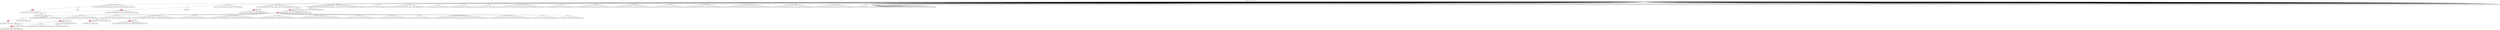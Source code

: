 digraph g {
	"55" -> "56";
	"56" [color=indianred1, style=filled, label="40"];
	"54" -> "55";
	"55" [label="35"];
	"48" -> "49";
	"49" [label="3"];
	"47" -> "48";
	"48" [color=indianred1, style=filled, label="44"];
	"46" -> "47";
	"47" [label="34"];
	"36" -> "37";
	"37" [color=indianred1, style=filled, label="32"];
	"35" -> "36";
	"36" [label="30"];
	"29" -> "30";
	"30" [color=indianred1, style=filled, label="31"];
	"29" -> "31";
	"31" [label="37"];
	"28" -> "29";
	"29" [label="21"];
	"18" -> "19";
	"19" [color=indianred1, style=filled, label="13"];
	"17" -> "18";
	"18" [label="50"];
	"17" -> "20";
	"20" [label="43"];
	"17" -> "21";
	"21" [label="14"];
	"16" -> "17";
	"17" [color=indianred1, style=filled, label="24"];
	"15" -> "16";
	"16" [label="13"];
	"12" -> "13";
	"13" [color=indianred1, style=filled, label="16"];
	"11" -> "12";
	"12" [label="20"];
	"8" -> "9";
	"9" [color=indianred1, style=filled, label="12"];
	"7" -> "8";
	"8" [label="28"];
	"4" -> "5";
	"5" [label="29"];
	"4" -> "6";
	"6" [label="36"];
	"4" -> "7";
	"7" [label="12"];
	"4" -> "10";
	"10" [label="6"];
	"4" -> "11";
	"11" [label="16"];
	"4" -> "14";
	"14" [label="4"];
	"4" -> "15";
	"15" [label="24"];
	"4" -> "22";
	"22" [label="38"];
	"4" -> "23";
	"23" [label="25"];
	"4" -> "24";
	"24" [label="47"];
	"4" -> "25";
	"25" [label="46"];
	"4" -> "26";
	"26" [label="9"];
	"4" -> "27";
	"27" [label="7"];
	"4" -> "28";
	"28" [label="31"];
	"4" -> "32";
	"32" [label="11"];
	"3" -> "4";
	"4" [color=indianred1, style=filled, label="10"];
	"2" -> "3";
	"3" [color=indianred1, style=filled, label="1"];
	"1" -> "2";
	"2" [label="10"];
	"1" -> "33";
	"33" [label="18"];
	"0" -> "1";
	"1" [label="1"];
	"0" -> "34";
	"34" [label="19"];
	"0" -> "35";
	"35" [label="32"];
	"0" -> "38";
	"38" [label="15"];
	"0" -> "39";
	"39" [label="8"];
	"0" -> "40";
	"40" [label="5"];
	"0" -> "41";
	"41" [label="48"];
	"0" -> "42";
	"42" [label="33"];
	"0" -> "43";
	"43" [label="45"];
	"0" -> "44";
	"44" [label="49"];
	"0" -> "45";
	"45" [label="42"];
	"0" -> "46";
	"46" [label="44"];
	"0" -> "50";
	"50" [label="23"];
	"0" -> "51";
	"51" [label="41"];
	"0" -> "52";
	"52" [label="2"];
	"0" -> "53";
	"53" [label="26"];
	"0" -> "54";
	"54" [label="40"];
	"0" -> "57";
	"57" [label="17"];
	"0" -> "58";
	"58" [label="39"];
	"0" -> "59";
	"59" [label="27"];
	"0" -> "60";
	"60" [label="22"];
	"0" [label="germline"];
	"26" -> "cell1";
	"cell1" [shape=box];
	"28" -> "cell2";
	"cell2" [shape=box];
	"56" -> "cell3";
	"cell3" [shape=box];
	"39" -> "cell4";
	"cell4" [shape=box];
	"32" -> "cell5";
	"cell5" [shape=box];
	"27" -> "cell6";
	"cell6" [shape=box];
	"0" -> "cell7";
	"cell7" [shape=box];
	"3" -> "cell8";
	"cell8" [shape=box];
	"1" -> "cell9";
	"cell9" [shape=box];
	"0" -> "cell10";
	"cell10" [shape=box];
	"0" -> "cell11";
	"cell11" [shape=box];
	"0" -> "cell12";
	"cell12" [shape=box];
	"0" -> "cell13";
	"cell13" [shape=box];
	"0" -> "cell14";
	"cell14" [shape=box];
	"0" -> "cell15";
	"cell15" [shape=box];
	"0" -> "cell16";
	"cell16" [shape=box];
	"0" -> "cell17";
	"cell17" [shape=box];
	"0" -> "cell18";
	"cell18" [shape=box];
	"52" -> "cell19";
	"cell19" [shape=box];
	"0" -> "cell20";
	"cell20" [shape=box];
	"18" -> "cell21";
	"cell21" [shape=box];
	"20" -> "cell22";
	"cell22" [shape=box];
	"0" -> "cell23";
	"cell23" [shape=box];
	"24" -> "cell24";
	"cell24" [shape=box];
	"0" -> "cell25";
	"cell25" [shape=box];
	"0" -> "cell26";
	"cell26" [shape=box];
	"0" -> "cell27";
	"cell27" [shape=box];
	"0" -> "cell28";
	"cell28" [shape=box];
	"52" -> "cell29";
	"cell29" [shape=box];
	"35" -> "cell30";
	"cell30" [shape=box];
	"0" -> "cell31";
	"cell31" [shape=box];
	"0" -> "cell32";
	"cell32" [shape=box];
	"0" -> "cell33";
	"cell33" [shape=box];
	"26" -> "cell34";
	"cell34" [shape=box];
	"25" -> "cell35";
	"cell35" [shape=box];
	"31" -> "cell36";
	"cell36" [shape=box];
	"0" -> "cell37";
	"cell37" [shape=box];
	"28" -> "cell38";
	"cell38" [shape=box];
	"60" -> "cell39";
	"cell39" [shape=box];
	"0" -> "cell40";
	"cell40" [shape=box];
	"6" -> "cell41";
	"cell41" [shape=box];
	"9" -> "cell42";
	"cell42" [shape=box];
	"24" -> "cell43";
	"cell43" [shape=box];
	"0" -> "cell44";
	"cell44" [shape=box];
	"0" -> "cell45";
	"cell45" [shape=box];
	"50" -> "cell46";
	"cell46" [shape=box];
	"0" -> "cell47";
	"cell47" [shape=box];
	"0" -> "cell48";
	"cell48" [shape=box];
	"20" -> "cell49";
	"cell49" [shape=box];
	"0" -> "cell50";
	"cell50" [shape=box];
	"46" -> "cell51";
	"cell51" [shape=box];
	"22" -> "cell52";
	"cell52" [shape=box];
	"0" -> "cell53";
	"cell53" [shape=box];
	"0" -> "cell54";
	"cell54" [shape=box];
	"25" -> "cell55";
	"cell55" [shape=box];
	"59" -> "cell56";
	"cell56" [shape=box];
	"0" -> "cell57";
	"cell57" [shape=box];
	"32" -> "cell58";
	"cell58" [shape=box];
	"53" -> "cell59";
	"cell59" [shape=box];
	"51" -> "cell60";
	"cell60" [shape=box];
	"1" -> "cell61";
	"cell61" [shape=box];
	"0" -> "cell62";
	"cell62" [shape=box];
	"0" -> "cell63";
	"cell63" [shape=box];
	"0" -> "cell64";
	"cell64" [shape=box];
	"2" -> "cell65";
	"cell65" [shape=box];
	"0" -> "cell66";
	"cell66" [shape=box];
	"26" -> "cell67";
	"cell67" [shape=box];
	"0" -> "cell68";
	"cell68" [shape=box];
	"14" -> "cell69";
	"cell69" [shape=box];
	"23" -> "cell70";
	"cell70" [shape=box];
	"59" -> "cell71";
	"cell71" [shape=box];
	"0" -> "cell72";
	"cell72" [shape=box];
	"0" -> "cell73";
	"cell73" [shape=box];
	"0" -> "cell74";
	"cell74" [shape=box];
	"34" -> "cell75";
	"cell75" [shape=box];
	"0" -> "cell76";
	"cell76" [shape=box];
	"0" -> "cell77";
	"cell77" [shape=box];
	"0" -> "cell78";
	"cell78" [shape=box];
	"0" -> "cell79";
	"cell79" [shape=box];
	"0" -> "cell80";
	"cell80" [shape=box];
	"58" -> "cell81";
	"cell81" [shape=box];
	"0" -> "cell82";
	"cell82" [shape=box];
	"57" -> "cell83";
	"cell83" [shape=box];
	"0" -> "cell84";
	"cell84" [shape=box];
	"0" -> "cell85";
	"cell85" [shape=box];
	"42" -> "cell86";
	"cell86" [shape=box];
	"6" -> "cell87";
	"cell87" [shape=box];
	"25" -> "cell88";
	"cell88" [shape=box];
	"51" -> "cell89";
	"cell89" [shape=box];
	"42" -> "cell90";
	"cell90" [shape=box];
	"14" -> "cell91";
	"cell91" [shape=box];
	"50" -> "cell92";
	"cell92" [shape=box];
	"0" -> "cell93";
	"cell93" [shape=box];
	"0" -> "cell94";
	"cell94" [shape=box];
	"0" -> "cell95";
	"cell95" [shape=box];
	"0" -> "cell96";
	"cell96" [shape=box];
	"0" -> "cell97";
	"cell97" [shape=box];
	"0" -> "cell98";
	"cell98" [shape=box];
	"0" -> "cell99";
	"cell99" [shape=box];
	"19" -> "cell100";
	"cell100" [shape=box];
	"0" -> "cell101";
	"cell101" [shape=box];
	"11" -> "cell102";
	"cell102" [shape=box];
	"0" -> "cell103";
	"cell103" [shape=box];
	"56" -> "cell104";
	"cell104" [shape=box];
	"31" -> "cell105";
	"cell105" [shape=box];
	"38" -> "cell106";
	"cell106" [shape=box];
	"0" -> "cell107";
	"cell107" [shape=box];
	"40" -> "cell108";
	"cell108" [shape=box];
	"14" -> "cell109";
	"cell109" [shape=box];
	"0" -> "cell110";
	"cell110" [shape=box];
	"0" -> "cell111";
	"cell111" [shape=box];
	"0" -> "cell112";
	"cell112" [shape=box];
	"9" -> "cell113";
	"cell113" [shape=box];
	"0" -> "cell114";
	"cell114" [shape=box];
	"7" -> "cell115";
	"cell115" [shape=box];
	"20" -> "cell116";
	"cell116" [shape=box];
	"22" -> "cell117";
	"cell117" [shape=box];
	"59" -> "cell118";
	"cell118" [shape=box];
	"0" -> "cell119";
	"cell119" [shape=box];
	"43" -> "cell120";
	"cell120" [shape=box];
	"0" -> "cell121";
	"cell121" [shape=box];
	"35" -> "cell122";
	"cell122" [shape=box];
	"58" -> "cell123";
	"cell123" [shape=box];
	"0" -> "cell124";
	"cell124" [shape=box];
	"0" -> "cell125";
	"cell125" [shape=box];
	"25" -> "cell126";
	"cell126" [shape=box];
	"0" -> "cell127";
	"cell127" [shape=box];
	"24" -> "cell128";
	"cell128" [shape=box];
	"54" -> "cell129";
	"cell129" [shape=box];
	"5" -> "cell130";
	"cell130" [shape=box];
	"1" -> "cell131";
	"cell131" [shape=box];
	"0" -> "cell132";
	"cell132" [shape=box];
	"23" -> "cell133";
	"cell133" [shape=box];
	"11" -> "cell134";
	"cell134" [shape=box];
	"0" -> "cell135";
	"cell135" [shape=box];
	"37" -> "cell136";
	"cell136" [shape=box];
	"0" -> "cell137";
	"cell137" [shape=box];
	"0" -> "cell138";
	"cell138" [shape=box];
	"0" -> "cell139";
	"cell139" [shape=box];
	"0" -> "cell140";
	"cell140" [shape=box];
	"42" -> "cell141";
	"cell141" [shape=box];
	"0" -> "cell142";
	"cell142" [shape=box];
	"0" -> "cell143";
	"cell143" [shape=box];
	"5" -> "cell144";
	"cell144" [shape=box];
	"0" -> "cell145";
	"cell145" [shape=box];
	"0" -> "cell146";
	"cell146" [shape=box];
	"27" -> "cell147";
	"cell147" [shape=box];
	"33" -> "cell148";
	"cell148" [shape=box];
	"9" -> "cell149";
	"cell149" [shape=box];
	"0" -> "cell150";
	"cell150" [shape=box];
	"0" -> "cell151";
	"cell151" [shape=box];
	"23" -> "cell152";
	"cell152" [shape=box];
	"54" -> "cell153";
	"cell153" [shape=box];
	"0" -> "cell154";
	"cell154" [shape=box];
	"0" -> "cell155";
	"cell155" [shape=box];
	"51" -> "cell156";
	"cell156" [shape=box];
	"0" -> "cell157";
	"cell157" [shape=box];
	"0" -> "cell158";
	"cell158" [shape=box];
	"30" -> "cell159";
	"cell159" [shape=box];
	"0" -> "cell160";
	"cell160" [shape=box];
	"0" -> "cell161";
	"cell161" [shape=box];
	"0" -> "cell162";
	"cell162" [shape=box];
	"45" -> "cell163";
	"cell163" [shape=box];
	"3" -> "cell164";
	"cell164" [shape=box];
	"0" -> "cell165";
	"cell165" [shape=box];
	"0" -> "cell166";
	"cell166" [shape=box];
	"50" -> "cell167";
	"cell167" [shape=box];
	"0" -> "cell168";
	"cell168" [shape=box];
	"35" -> "cell169";
	"cell169" [shape=box];
	"44" -> "cell170";
	"cell170" [shape=box];
	"42" -> "cell171";
	"cell171" [shape=box];
	"51" -> "cell172";
	"cell172" [shape=box];
	"56" -> "cell173";
	"cell173" [shape=box];
	"0" -> "cell174";
	"cell174" [shape=box];
	"0" -> "cell175";
	"cell175" [shape=box];
	"0" -> "cell176";
	"cell176" [shape=box];
	"6" -> "cell177";
	"cell177" [shape=box];
	"0" -> "cell178";
	"cell178" [shape=box];
	"0" -> "cell179";
	"cell179" [shape=box];
	"0" -> "cell180";
	"cell180" [shape=box];
	"39" -> "cell181";
	"cell181" [shape=box];
	"0" -> "cell182";
	"cell182" [shape=box];
	"0" -> "cell183";
	"cell183" [shape=box];
	"0" -> "cell184";
	"cell184" [shape=box];
	"0" -> "cell185";
	"cell185" [shape=box];
	"43" -> "cell186";
	"cell186" [shape=box];
	"54" -> "cell187";
	"cell187" [shape=box];
	"44" -> "cell188";
	"cell188" [shape=box];
	"25" -> "cell189";
	"cell189" [shape=box];
	"53" -> "cell190";
	"cell190" [shape=box];
	"32" -> "cell191";
	"cell191" [shape=box];
	"26" -> "cell192";
	"cell192" [shape=box];
	"0" -> "cell193";
	"cell193" [shape=box];
	"44" -> "cell194";
	"cell194" [shape=box];
	"0" -> "cell195";
	"cell195" [shape=box];
	"51" -> "cell196";
	"cell196" [shape=box];
	"34" -> "cell197";
	"cell197" [shape=box];
	"0" -> "cell198";
	"cell198" [shape=box];
	"15" -> "cell199";
	"cell199" [shape=box];
	"0" -> "cell200";
	"cell200" [shape=box];
	"0" -> "cell201";
	"cell201" [shape=box];
	"28" -> "cell202";
	"cell202" [shape=box];
	"14" -> "cell203";
	"cell203" [shape=box];
	"50" -> "cell204";
	"cell204" [shape=box];
	"0" -> "cell205";
	"cell205" [shape=box];
	"43" -> "cell206";
	"cell206" [shape=box];
	"0" -> "cell207";
	"cell207" [shape=box];
	"0" -> "cell208";
	"cell208" [shape=box];
	"0" -> "cell209";
	"cell209" [shape=box];
	"0" -> "cell210";
	"cell210" [shape=box];
	"52" -> "cell211";
	"cell211" [shape=box];
	"33" -> "cell212";
	"cell212" [shape=box];
	"0" -> "cell213";
	"cell213" [shape=box];
	"37" -> "cell214";
	"cell214" [shape=box];
	"51" -> "cell215";
	"cell215" [shape=box];
	"0" -> "cell216";
	"cell216" [shape=box];
	"21" -> "cell217";
	"cell217" [shape=box];
	"42" -> "cell218";
	"cell218" [shape=box];
	"0" -> "cell219";
	"cell219" [shape=box];
	"0" -> "cell220";
	"cell220" [shape=box];
	"30" -> "cell221";
	"cell221" [shape=box];
	"30" -> "cell222";
	"cell222" [shape=box];
	"15" -> "cell223";
	"cell223" [shape=box];
	"0" -> "cell224";
	"cell224" [shape=box];
	"24" -> "cell225";
	"cell225" [shape=box];
	"30" -> "cell226";
	"cell226" [shape=box];
	"46" -> "cell227";
	"cell227" [shape=box];
	"0" -> "cell228";
	"cell228" [shape=box];
	"0" -> "cell229";
	"cell229" [shape=box];
	"0" -> "cell230";
	"cell230" [shape=box];
	"0" -> "cell231";
	"cell231" [shape=box];
	"40" -> "cell232";
	"cell232" [shape=box];
	"0" -> "cell233";
	"cell233" [shape=box];
	"23" -> "cell234";
	"cell234" [shape=box];
	"0" -> "cell235";
	"cell235" [shape=box];
	"0" -> "cell236";
	"cell236" [shape=box];
	"0" -> "cell237";
	"cell237" [shape=box];
	"0" -> "cell238";
	"cell238" [shape=box];
	"0" -> "cell239";
	"cell239" [shape=box];
	"28" -> "cell240";
	"cell240" [shape=box];
	"11" -> "cell241";
	"cell241" [shape=box];
	"0" -> "cell242";
	"cell242" [shape=box];
	"28" -> "cell243";
	"cell243" [shape=box];
	"27" -> "cell244";
	"cell244" [shape=box];
	"0" -> "cell245";
	"cell245" [shape=box];
	"0" -> "cell246";
	"cell246" [shape=box];
	"50" -> "cell247";
	"cell247" [shape=box];
	"46" -> "cell248";
	"cell248" [shape=box];
	"0" -> "cell249";
	"cell249" [shape=box];
	"18" -> "cell250";
	"cell250" [shape=box];
	"15" -> "cell251";
	"cell251" [shape=box];
	"48" -> "cell252";
	"cell252" [shape=box];
	"50" -> "cell253";
	"cell253" [shape=box];
	"46" -> "cell254";
	"cell254" [shape=box];
	"0" -> "cell255";
	"cell255" [shape=box];
	"0" -> "cell256";
	"cell256" [shape=box];
	"48" -> "cell257";
	"cell257" [shape=box];
	"14" -> "cell258";
	"cell258" [shape=box];
	"0" -> "cell259";
	"cell259" [shape=box];
	"49" -> "cell260";
	"cell260" [shape=box];
	"0" -> "cell261";
	"cell261" [shape=box];
	"0" -> "cell262";
	"cell262" [shape=box];
	"0" -> "cell263";
	"cell263" [shape=box];
	"0" -> "cell264";
	"cell264" [shape=box];
	"0" -> "cell265";
	"cell265" [shape=box];
	"10" -> "cell266";
	"cell266" [shape=box];
	"7" -> "cell267";
	"cell267" [shape=box];
	"0" -> "cell268";
	"cell268" [shape=box];
	"40" -> "cell269";
	"cell269" [shape=box];
	"53" -> "cell270";
	"cell270" [shape=box];
	"35" -> "cell271";
	"cell271" [shape=box];
	"0" -> "cell272";
	"cell272" [shape=box];
	"0" -> "cell273";
	"cell273" [shape=box];
	"50" -> "cell274";
	"cell274" [shape=box];
	"0" -> "cell275";
	"cell275" [shape=box];
	"0" -> "cell276";
	"cell276" [shape=box];
	"57" -> "cell277";
	"cell277" [shape=box];
	"54" -> "cell278";
	"cell278" [shape=box];
	"13" -> "cell279";
	"cell279" [shape=box];
	"0" -> "cell280";
	"cell280" [shape=box];
	"25" -> "cell281";
	"cell281" [shape=box];
	"48" -> "cell282";
	"cell282" [shape=box];
	"35" -> "cell283";
	"cell283" [shape=box];
	"0" -> "cell284";
	"cell284" [shape=box];
	"60" -> "cell285";
	"cell285" [shape=box];
	"0" -> "cell286";
	"cell286" [shape=box];
	"0" -> "cell287";
	"cell287" [shape=box];
	"49" -> "cell288";
	"cell288" [shape=box];
	"0" -> "cell289";
	"cell289" [shape=box];
	"34" -> "cell290";
	"cell290" [shape=box];
	"5" -> "cell291";
	"cell291" [shape=box];
	"0" -> "cell292";
	"cell292" [shape=box];
	"0" -> "cell293";
	"cell293" [shape=box];
	"41" -> "cell294";
	"cell294" [shape=box];
	"56" -> "cell295";
	"cell295" [shape=box];
	"6" -> "cell296";
	"cell296" [shape=box];
	"43" -> "cell297";
	"cell297" [shape=box];
	"0" -> "cell298";
	"cell298" [shape=box];
	"24" -> "cell299";
	"cell299" [shape=box];
	"0" -> "cell300";
	"cell300" [shape=box];
	"14" -> "cell301";
	"cell301" [shape=box];
	"25" -> "cell302";
	"cell302" [shape=box];
	"48" -> "cell303";
	"cell303" [shape=box];
	"46" -> "cell304";
	"cell304" [shape=box];
	"0" -> "cell305";
	"cell305" [shape=box];
	"0" -> "cell306";
	"cell306" [shape=box];
	"0" -> "cell307";
	"cell307" [shape=box];
	"0" -> "cell308";
	"cell308" [shape=box];
	"3" -> "cell309";
	"cell309" [shape=box];
	"0" -> "cell310";
	"cell310" [shape=box];
	"0" -> "cell311";
	"cell311" [shape=box];
	"0" -> "cell312";
	"cell312" [shape=box];
	"0" -> "cell313";
	"cell313" [shape=box];
	"51" -> "cell314";
	"cell314" [shape=box];
	"0" -> "cell315";
	"cell315" [shape=box];
	"0" -> "cell316";
	"cell316" [shape=box];
	"0" -> "cell317";
	"cell317" [shape=box];
	"0" -> "cell318";
	"cell318" [shape=box];
	"0" -> "cell319";
	"cell319" [shape=box];
	"17" -> "cell320";
	"cell320" [shape=box];
	"46" -> "cell321";
	"cell321" [shape=box];
	"0" -> "cell322";
	"cell322" [shape=box];
	"0" -> "cell323";
	"cell323" [shape=box];
	"7" -> "cell324";
	"cell324" [shape=box];
	"0" -> "cell325";
	"cell325" [shape=box];
	"48" -> "cell326";
	"cell326" [shape=box];
	"0" -> "cell327";
	"cell327" [shape=box];
	"0" -> "cell328";
	"cell328" [shape=box];
	"10" -> "cell329";
	"cell329" [shape=box];
	"0" -> "cell330";
	"cell330" [shape=box];
	"0" -> "cell331";
	"cell331" [shape=box];
	"0" -> "cell332";
	"cell332" [shape=box];
	"22" -> "cell333";
	"cell333" [shape=box];
	"0" -> "cell334";
	"cell334" [shape=box];
	"0" -> "cell335";
	"cell335" [shape=box];
	"12" -> "cell336";
	"cell336" [shape=box];
	"2" -> "cell337";
	"cell337" [shape=box];
	"0" -> "cell338";
	"cell338" [shape=box];
	"0" -> "cell339";
	"cell339" [shape=box];
	"0" -> "cell340";
	"cell340" [shape=box];
	"5" -> "cell341";
	"cell341" [shape=box];
	"0" -> "cell342";
	"cell342" [shape=box];
	"0" -> "cell343";
	"cell343" [shape=box];
	"0" -> "cell344";
	"cell344" [shape=box];
	"0" -> "cell345";
	"cell345" [shape=box];
	"0" -> "cell346";
	"cell346" [shape=box];
	"7" -> "cell347";
	"cell347" [shape=box];
	"0" -> "cell348";
	"cell348" [shape=box];
	"26" -> "cell349";
	"cell349" [shape=box];
	"44" -> "cell350";
	"cell350" [shape=box];
	"37" -> "cell351";
	"cell351" [shape=box];
	"39" -> "cell352";
	"cell352" [shape=box];
	"34" -> "cell353";
	"cell353" [shape=box];
	"0" -> "cell354";
	"cell354" [shape=box];
	"0" -> "cell355";
	"cell355" [shape=box];
	"3" -> "cell356";
	"cell356" [shape=box];
	"0" -> "cell357";
	"cell357" [shape=box];
	"59" -> "cell358";
	"cell358" [shape=box];
	"0" -> "cell359";
	"cell359" [shape=box];
	"0" -> "cell360";
	"cell360" [shape=box];
	"0" -> "cell361";
	"cell361" [shape=box];
	"22" -> "cell362";
	"cell362" [shape=box];
	"5" -> "cell363";
	"cell363" [shape=box];
	"42" -> "cell364";
	"cell364" [shape=box];
	"0" -> "cell365";
	"cell365" [shape=box];
	"54" -> "cell366";
	"cell366" [shape=box];
	"0" -> "cell367";
	"cell367" [shape=box];
	"57" -> "cell368";
	"cell368" [shape=box];
	"0" -> "cell369";
	"cell369" [shape=box];
	"32" -> "cell370";
	"cell370" [shape=box];
	"0" -> "cell371";
	"cell371" [shape=box];
	"0" -> "cell372";
	"cell372" [shape=box];
	"44" -> "cell373";
	"cell373" [shape=box];
	"14" -> "cell374";
	"cell374" [shape=box];
	"1" -> "cell375";
	"cell375" [shape=box];
	"0" -> "cell376";
	"cell376" [shape=box];
	"22" -> "cell377";
	"cell377" [shape=box];
	"57" -> "cell378";
	"cell378" [shape=box];
	"6" -> "cell379";
	"cell379" [shape=box];
	"0" -> "cell380";
	"cell380" [shape=box];
	"0" -> "cell381";
	"cell381" [shape=box];
	"52" -> "cell382";
	"cell382" [shape=box];
	"58" -> "cell383";
	"cell383" [shape=box];
	"0" -> "cell384";
	"cell384" [shape=box];
	"0" -> "cell385";
	"cell385" [shape=box];
	"0" -> "cell386";
	"cell386" [shape=box];
	"14" -> "cell387";
	"cell387" [shape=box];
	"12" -> "cell388";
	"cell388" [shape=box];
	"6" -> "cell389";
	"cell389" [shape=box];
	"6" -> "cell390";
	"cell390" [shape=box];
	"0" -> "cell391";
	"cell391" [shape=box];
	"22" -> "cell392";
	"cell392" [shape=box];
	"26" -> "cell393";
	"cell393" [shape=box];
	"57" -> "cell394";
	"cell394" [shape=box];
	"13" -> "cell395";
	"cell395" [shape=box];
	"0" -> "cell396";
	"cell396" [shape=box];
	"15" -> "cell397";
	"cell397" [shape=box];
	"37" -> "cell398";
	"cell398" [shape=box];
	"1" -> "cell399";
	"cell399" [shape=box];
	"0" -> "cell400";
	"cell400" [shape=box];
	"0" -> "cell401";
	"cell401" [shape=box];
	"22" -> "cell402";
	"cell402" [shape=box];
	"14" -> "cell403";
	"cell403" [shape=box];
	"23" -> "cell404";
	"cell404" [shape=box];
	"0" -> "cell405";
	"cell405" [shape=box];
	"29" -> "cell406";
	"cell406" [shape=box];
	"18" -> "cell407";
	"cell407" [shape=box];
	"5" -> "cell408";
	"cell408" [shape=box];
	"0" -> "cell409";
	"cell409" [shape=box];
	"0" -> "cell410";
	"cell410" [shape=box];
	"60" -> "cell411";
	"cell411" [shape=box];
	"0" -> "cell412";
	"cell412" [shape=box];
	"51" -> "cell413";
	"cell413" [shape=box];
	"0" -> "cell414";
	"cell414" [shape=box];
	"0" -> "cell415";
	"cell415" [shape=box];
	"0" -> "cell416";
	"cell416" [shape=box];
	"14" -> "cell417";
	"cell417" [shape=box];
	"15" -> "cell418";
	"cell418" [shape=box];
	"0" -> "cell419";
	"cell419" [shape=box];
	"25" -> "cell420";
	"cell420" [shape=box];
	"25" -> "cell421";
	"cell421" [shape=box];
	"0" -> "cell422";
	"cell422" [shape=box];
	"0" -> "cell423";
	"cell423" [shape=box];
	"0" -> "cell424";
	"cell424" [shape=box];
	"0" -> "cell425";
	"cell425" [shape=box];
	"0" -> "cell426";
	"cell426" [shape=box];
	"0" -> "cell427";
	"cell427" [shape=box];
	"24" -> "cell428";
	"cell428" [shape=box];
	"9" -> "cell429";
	"cell429" [shape=box];
	"0" -> "cell430";
	"cell430" [shape=box];
	"0" -> "cell431";
	"cell431" [shape=box];
	"51" -> "cell432";
	"cell432" [shape=box];
	"57" -> "cell433";
	"cell433" [shape=box];
	"0" -> "cell434";
	"cell434" [shape=box];
	"0" -> "cell435";
	"cell435" [shape=box];
	"0" -> "cell436";
	"cell436" [shape=box];
	"0" -> "cell437";
	"cell437" [shape=box];
	"57" -> "cell438";
	"cell438" [shape=box];
	"0" -> "cell439";
	"cell439" [shape=box];
	"0" -> "cell440";
	"cell440" [shape=box];
	"0" -> "cell441";
	"cell441" [shape=box];
	"0" -> "cell442";
	"cell442" [shape=box];
	"0" -> "cell443";
	"cell443" [shape=box];
	"26" -> "cell444";
	"cell444" [shape=box];
	"0" -> "cell445";
	"cell445" [shape=box];
	"0" -> "cell446";
	"cell446" [shape=box];
	"0" -> "cell447";
	"cell447" [shape=box];
	"40" -> "cell448";
	"cell448" [shape=box];
	"0" -> "cell449";
	"cell449" [shape=box];
	"0" -> "cell450";
	"cell450" [shape=box];
	"0" -> "cell451";
	"cell451" [shape=box];
	"0" -> "cell452";
	"cell452" [shape=box];
	"0" -> "cell453";
	"cell453" [shape=box];
	"6" -> "cell454";
	"cell454" [shape=box];
	"52" -> "cell455";
	"cell455" [shape=box];
	"43" -> "cell456";
	"cell456" [shape=box];
	"0" -> "cell457";
	"cell457" [shape=box];
	"9" -> "cell458";
	"cell458" [shape=box];
	"38" -> "cell459";
	"cell459" [shape=box];
	"0" -> "cell460";
	"cell460" [shape=box];
	"10" -> "cell461";
	"cell461" [shape=box];
	"39" -> "cell462";
	"cell462" [shape=box];
	"0" -> "cell463";
	"cell463" [shape=box];
	"0" -> "cell464";
	"cell464" [shape=box];
	"54" -> "cell465";
	"cell465" [shape=box];
	"32" -> "cell466";
	"cell466" [shape=box];
	"0" -> "cell467";
	"cell467" [shape=box];
	"23" -> "cell468";
	"cell468" [shape=box];
	"51" -> "cell469";
	"cell469" [shape=box];
	"52" -> "cell470";
	"cell470" [shape=box];
	"9" -> "cell471";
	"cell471" [shape=box];
	"60" -> "cell472";
	"cell472" [shape=box];
	"42" -> "cell473";
	"cell473" [shape=box];
	"26" -> "cell474";
	"cell474" [shape=box];
	"0" -> "cell475";
	"cell475" [shape=box];
	"13" -> "cell476";
	"cell476" [shape=box];
	"26" -> "cell477";
	"cell477" [shape=box];
	"0" -> "cell478";
	"cell478" [shape=box];
	"0" -> "cell479";
	"cell479" [shape=box];
	"0" -> "cell480";
	"cell480" [shape=box];
	"45" -> "cell481";
	"cell481" [shape=box];
	"0" -> "cell482";
	"cell482" [shape=box];
	"0" -> "cell483";
	"cell483" [shape=box];
	"11" -> "cell484";
	"cell484" [shape=box];
	"0" -> "cell485";
	"cell485" [shape=box];
	"19" -> "cell486";
	"cell486" [shape=box];
	"0" -> "cell487";
	"cell487" [shape=box];
	"58" -> "cell488";
	"cell488" [shape=box];
	"35" -> "cell489";
	"cell489" [shape=box];
	"40" -> "cell490";
	"cell490" [shape=box];
	"0" -> "cell491";
	"cell491" [shape=box];
	"0" -> "cell492";
	"cell492" [shape=box];
	"37" -> "cell493";
	"cell493" [shape=box];
	"34" -> "cell494";
	"cell494" [shape=box];
	"0" -> "cell495";
	"cell495" [shape=box];
	"53" -> "cell496";
	"cell496" [shape=box];
	"19" -> "cell497";
	"cell497" [shape=box];
	"39" -> "cell498";
	"cell498" [shape=box];
	"10" -> "cell499";
	"cell499" [shape=box];
	"20" -> "cell500";
	"cell500" [shape=box];
	"3" -> "cell501";
	"cell501" [shape=box];
	"0" -> "cell502";
	"cell502" [shape=box];
	"3" -> "cell503";
	"cell503" [shape=box];
	"11" -> "cell504";
	"cell504" [shape=box];
	"37" -> "cell505";
	"cell505" [shape=box];
	"50" -> "cell506";
	"cell506" [shape=box];
	"0" -> "cell507";
	"cell507" [shape=box];
	"0" -> "cell508";
	"cell508" [shape=box];
	"9" -> "cell509";
	"cell509" [shape=box];
	"0" -> "cell510";
	"cell510" [shape=box];
	"0" -> "cell511";
	"cell511" [shape=box];
	"0" -> "cell512";
	"cell512" [shape=box];
	"60" -> "cell513";
	"cell513" [shape=box];
	"45" -> "cell514";
	"cell514" [shape=box];
	"0" -> "cell515";
	"cell515" [shape=box];
	"0" -> "cell516";
	"cell516" [shape=box];
	"0" -> "cell517";
	"cell517" [shape=box];
	"20" -> "cell518";
	"cell518" [shape=box];
	"0" -> "cell519";
	"cell519" [shape=box];
	"0" -> "cell520";
	"cell520" [shape=box];
	"0" -> "cell521";
	"cell521" [shape=box];
	"17" -> "cell522";
	"cell522" [shape=box];
	"7" -> "cell523";
	"cell523" [shape=box];
	"13" -> "cell524";
	"cell524" [shape=box];
	"24" -> "cell525";
	"cell525" [shape=box];
	"34" -> "cell526";
	"cell526" [shape=box];
	"12" -> "cell527";
	"cell527" [shape=box];
	"54" -> "cell528";
	"cell528" [shape=box];
	"10" -> "cell529";
	"cell529" [shape=box];
	"0" -> "cell530";
	"cell530" [shape=box];
	"51" -> "cell531";
	"cell531" [shape=box];
	"42" -> "cell532";
	"cell532" [shape=box];
	"40" -> "cell533";
	"cell533" [shape=box];
	"1" -> "cell534";
	"cell534" [shape=box];
	"34" -> "cell535";
	"cell535" [shape=box];
	"48" -> "cell536";
	"cell536" [shape=box];
	"0" -> "cell537";
	"cell537" [shape=box];
	"0" -> "cell538";
	"cell538" [shape=box];
	"0" -> "cell539";
	"cell539" [shape=box];
	"27" -> "cell540";
	"cell540" [shape=box];
	"0" -> "cell541";
	"cell541" [shape=box];
	"0" -> "cell542";
	"cell542" [shape=box];
	"0" -> "cell543";
	"cell543" [shape=box];
	"0" -> "cell544";
	"cell544" [shape=box];
	"0" -> "cell545";
	"cell545" [shape=box];
	"56" -> "cell546";
	"cell546" [shape=box];
	"59" -> "cell547";
	"cell547" [shape=box];
	"0" -> "cell548";
	"cell548" [shape=box];
	"0" -> "cell549";
	"cell549" [shape=box];
	"0" -> "cell550";
	"cell550" [shape=box];
	"0" -> "cell551";
	"cell551" [shape=box];
	"47" -> "cell552";
	"cell552" [shape=box];
	"52" -> "cell553";
	"cell553" [shape=box];
	"0" -> "cell554";
	"cell554" [shape=box];
	"0" -> "cell555";
	"cell555" [shape=box];
	"8" -> "cell556";
	"cell556" [shape=box];
	"0" -> "cell557";
	"cell557" [shape=box];
	"0" -> "cell558";
	"cell558" [shape=box];
	"59" -> "cell559";
	"cell559" [shape=box];
	"0" -> "cell560";
	"cell560" [shape=box];
	"54" -> "cell561";
	"cell561" [shape=box];
	"15" -> "cell562";
	"cell562" [shape=box];
	"25" -> "cell563";
	"cell563" [shape=box];
	"38" -> "cell564";
	"cell564" [shape=box];
	"53" -> "cell565";
	"cell565" [shape=box];
	"37" -> "cell566";
	"cell566" [shape=box];
	"11" -> "cell567";
	"cell567" [shape=box];
	"0" -> "cell568";
	"cell568" [shape=box];
	"3" -> "cell569";
	"cell569" [shape=box];
	"0" -> "cell570";
	"cell570" [shape=box];
	"0" -> "cell571";
	"cell571" [shape=box];
	"0" -> "cell572";
	"cell572" [shape=box];
	"0" -> "cell573";
	"cell573" [shape=box];
	"9" -> "cell574";
	"cell574" [shape=box];
	"0" -> "cell575";
	"cell575" [shape=box];
	"0" -> "cell576";
	"cell576" [shape=box];
	"0" -> "cell577";
	"cell577" [shape=box];
	"28" -> "cell578";
	"cell578" [shape=box];
	"0" -> "cell579";
	"cell579" [shape=box];
	"0" -> "cell580";
	"cell580" [shape=box];
	"0" -> "cell581";
	"cell581" [shape=box];
	"0" -> "cell582";
	"cell582" [shape=box];
	"6" -> "cell583";
	"cell583" [shape=box];
	"0" -> "cell584";
	"cell584" [shape=box];
	"0" -> "cell585";
	"cell585" [shape=box];
	"44" -> "cell586";
	"cell586" [shape=box];
	"0" -> "cell587";
	"cell587" [shape=box];
	"0" -> "cell588";
	"cell588" [shape=box];
	"42" -> "cell589";
	"cell589" [shape=box];
	"1" -> "cell590";
	"cell590" [shape=box];
	"1" -> "cell591";
	"cell591" [shape=box];
	"9" -> "cell592";
	"cell592" [shape=box];
	"0" -> "cell593";
	"cell593" [shape=box];
	"0" -> "cell594";
	"cell594" [shape=box];
	"0" -> "cell595";
	"cell595" [shape=box];
	"22" -> "cell596";
	"cell596" [shape=box];
	"0" -> "cell597";
	"cell597" [shape=box];
	"0" -> "cell598";
	"cell598" [shape=box];
	"0" -> "cell599";
	"cell599" [shape=box];
	"0" -> "cell600";
	"cell600" [shape=box];
	"0" -> "cell601";
	"cell601" [shape=box];
	"10" -> "cell602";
	"cell602" [shape=box];
	"54" -> "cell603";
	"cell603" [shape=box];
	"0" -> "cell604";
	"cell604" [shape=box];
	"29" -> "cell605";
	"cell605" [shape=box];
	"0" -> "cell606";
	"cell606" [shape=box];
	"0" -> "cell607";
	"cell607" [shape=box];
	"27" -> "cell608";
	"cell608" [shape=box];
	"0" -> "cell609";
	"cell609" [shape=box];
	"55" -> "cell610";
	"cell610" [shape=box];
	"12" -> "cell611";
	"cell611" [shape=box];
	"45" -> "cell612";
	"cell612" [shape=box];
	"0" -> "cell613";
	"cell613" [shape=box];
	"57" -> "cell614";
	"cell614" [shape=box];
	"0" -> "cell615";
	"cell615" [shape=box];
	"0" -> "cell616";
	"cell616" [shape=box];
	"1" -> "cell617";
	"cell617" [shape=box];
	"0" -> "cell618";
	"cell618" [shape=box];
	"0" -> "cell619";
	"cell619" [shape=box];
	"0" -> "cell620";
	"cell620" [shape=box];
	"0" -> "cell621";
	"cell621" [shape=box];
	"2" -> "cell622";
	"cell622" [shape=box];
	"23" -> "cell623";
	"cell623" [shape=box];
	"0" -> "cell624";
	"cell624" [shape=box];
	"20" -> "cell625";
	"cell625" [shape=box];
	"42" -> "cell626";
	"cell626" [shape=box];
	"48" -> "cell627";
	"cell627" [shape=box];
	"44" -> "cell628";
	"cell628" [shape=box];
	"5" -> "cell629";
	"cell629" [shape=box];
	"0" -> "cell630";
	"cell630" [shape=box];
	"44" -> "cell631";
	"cell631" [shape=box];
	"0" -> "cell632";
	"cell632" [shape=box];
	"44" -> "cell633";
	"cell633" [shape=box];
	"36" -> "cell634";
	"cell634" [shape=box];
	"0" -> "cell635";
	"cell635" [shape=box];
	"40" -> "cell636";
	"cell636" [shape=box];
	"59" -> "cell637";
	"cell637" [shape=box];
	"0" -> "cell638";
	"cell638" [shape=box];
	"0" -> "cell639";
	"cell639" [shape=box];
	"39" -> "cell640";
	"cell640" [shape=box];
	"37" -> "cell641";
	"cell641" [shape=box];
	"35" -> "cell642";
	"cell642" [shape=box];
	"0" -> "cell643";
	"cell643" [shape=box];
	"38" -> "cell644";
	"cell644" [shape=box];
	"50" -> "cell645";
	"cell645" [shape=box];
	"0" -> "cell646";
	"cell646" [shape=box];
	"19" -> "cell647";
	"cell647" [shape=box];
	"0" -> "cell648";
	"cell648" [shape=box];
	"0" -> "cell649";
	"cell649" [shape=box];
	"0" -> "cell650";
	"cell650" [shape=box];
	"12" -> "cell651";
	"cell651" [shape=box];
	"0" -> "cell652";
	"cell652" [shape=box];
	"6" -> "cell653";
	"cell653" [shape=box];
	"0" -> "cell654";
	"cell654" [shape=box];
	"37" -> "cell655";
	"cell655" [shape=box];
	"23" -> "cell656";
	"cell656" [shape=box];
	"27" -> "cell657";
	"cell657" [shape=box];
	"52" -> "cell658";
	"cell658" [shape=box];
	"0" -> "cell659";
	"cell659" [shape=box];
	"0" -> "cell660";
	"cell660" [shape=box];
	"0" -> "cell661";
	"cell661" [shape=box];
	"0" -> "cell662";
	"cell662" [shape=box];
	"0" -> "cell663";
	"cell663" [shape=box];
	"0" -> "cell664";
	"cell664" [shape=box];
	"0" -> "cell665";
	"cell665" [shape=box];
	"0" -> "cell666";
	"cell666" [shape=box];
	"0" -> "cell667";
	"cell667" [shape=box];
	"2" -> "cell668";
	"cell668" [shape=box];
	"0" -> "cell669";
	"cell669" [shape=box];
	"16" -> "cell670";
	"cell670" [shape=box];
	"1" -> "cell671";
	"cell671" [shape=box];
	"33" -> "cell672";
	"cell672" [shape=box];
	"0" -> "cell673";
	"cell673" [shape=box];
	"9" -> "cell674";
	"cell674" [shape=box];
	"0" -> "cell675";
	"cell675" [shape=box];
	"11" -> "cell676";
	"cell676" [shape=box];
	"0" -> "cell677";
	"cell677" [shape=box];
	"0" -> "cell678";
	"cell678" [shape=box];
	"0" -> "cell679";
	"cell679" [shape=box];
	"0" -> "cell680";
	"cell680" [shape=box];
	"0" -> "cell681";
	"cell681" [shape=box];
	"0" -> "cell682";
	"cell682" [shape=box];
	"59" -> "cell683";
	"cell683" [shape=box];
	"41" -> "cell684";
	"cell684" [shape=box];
	"0" -> "cell685";
	"cell685" [shape=box];
	"59" -> "cell686";
	"cell686" [shape=box];
	"45" -> "cell687";
	"cell687" [shape=box];
	"10" -> "cell688";
	"cell688" [shape=box];
	"26" -> "cell689";
	"cell689" [shape=box];
	"0" -> "cell690";
	"cell690" [shape=box];
	"0" -> "cell691";
	"cell691" [shape=box];
	"52" -> "cell692";
	"cell692" [shape=box];
	"0" -> "cell693";
	"cell693" [shape=box];
	"44" -> "cell694";
	"cell694" [shape=box];
	"51" -> "cell695";
	"cell695" [shape=box];
	"41" -> "cell696";
	"cell696" [shape=box];
	"25" -> "cell697";
	"cell697" [shape=box];
	"42" -> "cell698";
	"cell698" [shape=box];
	"0" -> "cell699";
	"cell699" [shape=box];
	"0" -> "cell700";
	"cell700" [shape=box];
	"18" -> "cell701";
	"cell701" [shape=box];
	"50" -> "cell702";
	"cell702" [shape=box];
	"0" -> "cell703";
	"cell703" [shape=box];
	"0" -> "cell704";
	"cell704" [shape=box];
	"25" -> "cell705";
	"cell705" [shape=box];
	"7" -> "cell706";
	"cell706" [shape=box];
	"0" -> "cell707";
	"cell707" [shape=box];
	"48" -> "cell708";
	"cell708" [shape=box];
	"43" -> "cell709";
	"cell709" [shape=box];
	"0" -> "cell710";
	"cell710" [shape=box];
	"0" -> "cell711";
	"cell711" [shape=box];
	"53" -> "cell712";
	"cell712" [shape=box];
	"42" -> "cell713";
	"cell713" [shape=box];
	"0" -> "cell714";
	"cell714" [shape=box];
	"60" -> "cell715";
	"cell715" [shape=box];
	"19" -> "cell716";
	"cell716" [shape=box];
	"0" -> "cell717";
	"cell717" [shape=box];
	"1" -> "cell718";
	"cell718" [shape=box];
	"0" -> "cell719";
	"cell719" [shape=box];
	"25" -> "cell720";
	"cell720" [shape=box];
	"58" -> "cell721";
	"cell721" [shape=box];
	"6" -> "cell722";
	"cell722" [shape=box];
	"58" -> "cell723";
	"cell723" [shape=box];
	"0" -> "cell724";
	"cell724" [shape=box];
	"17" -> "cell725";
	"cell725" [shape=box];
	"59" -> "cell726";
	"cell726" [shape=box];
	"60" -> "cell727";
	"cell727" [shape=box];
	"0" -> "cell728";
	"cell728" [shape=box];
	"29" -> "cell729";
	"cell729" [shape=box];
	"0" -> "cell730";
	"cell730" [shape=box];
	"25" -> "cell731";
	"cell731" [shape=box];
	"46" -> "cell732";
	"cell732" [shape=box];
	"0" -> "cell733";
	"cell733" [shape=box];
	"0" -> "cell734";
	"cell734" [shape=box];
	"0" -> "cell735";
	"cell735" [shape=box];
	"0" -> "cell736";
	"cell736" [shape=box];
	"0" -> "cell737";
	"cell737" [shape=box];
	"0" -> "cell738";
	"cell738" [shape=box];
	"0" -> "cell739";
	"cell739" [shape=box];
	"0" -> "cell740";
	"cell740" [shape=box];
	"52" -> "cell741";
	"cell741" [shape=box];
	"20" -> "cell742";
	"cell742" [shape=box];
	"0" -> "cell743";
	"cell743" [shape=box];
	"0" -> "cell744";
	"cell744" [shape=box];
	"16" -> "cell745";
	"cell745" [shape=box];
	"57" -> "cell746";
	"cell746" [shape=box];
	"0" -> "cell747";
	"cell747" [shape=box];
	"7" -> "cell748";
	"cell748" [shape=box];
	"0" -> "cell749";
	"cell749" [shape=box];
	"0" -> "cell750";
	"cell750" [shape=box];
	"32" -> "cell751";
	"cell751" [shape=box];
	"0" -> "cell752";
	"cell752" [shape=box];
	"38" -> "cell753";
	"cell753" [shape=box];
	"41" -> "cell754";
	"cell754" [shape=box];
	"0" -> "cell755";
	"cell755" [shape=box];
	"0" -> "cell756";
	"cell756" [shape=box];
	"35" -> "cell757";
	"cell757" [shape=box];
	"44" -> "cell758";
	"cell758" [shape=box];
	"0" -> "cell759";
	"cell759" [shape=box];
	"0" -> "cell760";
	"cell760" [shape=box];
	"0" -> "cell761";
	"cell761" [shape=box];
	"0" -> "cell762";
	"cell762" [shape=box];
	"39" -> "cell763";
	"cell763" [shape=box];
	"7" -> "cell764";
	"cell764" [shape=box];
	"0" -> "cell765";
	"cell765" [shape=box];
	"0" -> "cell766";
	"cell766" [shape=box];
	"54" -> "cell767";
	"cell767" [shape=box];
	"32" -> "cell768";
	"cell768" [shape=box];
	"11" -> "cell769";
	"cell769" [shape=box];
	"0" -> "cell770";
	"cell770" [shape=box];
	"26" -> "cell771";
	"cell771" [shape=box];
	"57" -> "cell772";
	"cell772" [shape=box];
	"43" -> "cell773";
	"cell773" [shape=box];
	"45" -> "cell774";
	"cell774" [shape=box];
	"0" -> "cell775";
	"cell775" [shape=box];
	"6" -> "cell776";
	"cell776" [shape=box];
	"0" -> "cell777";
	"cell777" [shape=box];
	"0" -> "cell778";
	"cell778" [shape=box];
	"0" -> "cell779";
	"cell779" [shape=box];
	"0" -> "cell780";
	"cell780" [shape=box];
	"22" -> "cell781";
	"cell781" [shape=box];
	"3" -> "cell782";
	"cell782" [shape=box];
	"0" -> "cell783";
	"cell783" [shape=box];
	"15" -> "cell784";
	"cell784" [shape=box];
	"15" -> "cell785";
	"cell785" [shape=box];
	"0" -> "cell786";
	"cell786" [shape=box];
	"45" -> "cell787";
	"cell787" [shape=box];
	"28" -> "cell788";
	"cell788" [shape=box];
	"21" -> "cell789";
	"cell789" [shape=box];
	"0" -> "cell790";
	"cell790" [shape=box];
	"0" -> "cell791";
	"cell791" [shape=box];
	"38" -> "cell792";
	"cell792" [shape=box];
	"0" -> "cell793";
	"cell793" [shape=box];
	"0" -> "cell794";
	"cell794" [shape=box];
	"43" -> "cell795";
	"cell795" [shape=box];
	"0" -> "cell796";
	"cell796" [shape=box];
	"0" -> "cell797";
	"cell797" [shape=box];
	"0" -> "cell798";
	"cell798" [shape=box];
	"22" -> "cell799";
	"cell799" [shape=box];
	"0" -> "cell800";
	"cell800" [shape=box];
	"52" -> "cell801";
	"cell801" [shape=box];
	"42" -> "cell802";
	"cell802" [shape=box];
	"0" -> "cell803";
	"cell803" [shape=box];
	"53" -> "cell804";
	"cell804" [shape=box];
	"0" -> "cell805";
	"cell805" [shape=box];
	"0" -> "cell806";
	"cell806" [shape=box];
	"49" -> "cell807";
	"cell807" [shape=box];
	"0" -> "cell808";
	"cell808" [shape=box];
	"41" -> "cell809";
	"cell809" [shape=box];
	"11" -> "cell810";
	"cell810" [shape=box];
	"0" -> "cell811";
	"cell811" [shape=box];
	"0" -> "cell812";
	"cell812" [shape=box];
	"0" -> "cell813";
	"cell813" [shape=box];
	"0" -> "cell814";
	"cell814" [shape=box];
	"45" -> "cell815";
	"cell815" [shape=box];
	"7" -> "cell816";
	"cell816" [shape=box];
	"0" -> "cell817";
	"cell817" [shape=box];
	"15" -> "cell818";
	"cell818" [shape=box];
	"53" -> "cell819";
	"cell819" [shape=box];
	"0" -> "cell820";
	"cell820" [shape=box];
	"0" -> "cell821";
	"cell821" [shape=box];
	"21" -> "cell822";
	"cell822" [shape=box];
	"17" -> "cell823";
	"cell823" [shape=box];
	"0" -> "cell824";
	"cell824" [shape=box];
	"48" -> "cell825";
	"cell825" [shape=box];
	"0" -> "cell826";
	"cell826" [shape=box];
	"38" -> "cell827";
	"cell827" [shape=box];
	"0" -> "cell828";
	"cell828" [shape=box];
	"0" -> "cell829";
	"cell829" [shape=box];
	"1" -> "cell830";
	"cell830" [shape=box];
	"10" -> "cell831";
	"cell831" [shape=box];
	"0" -> "cell832";
	"cell832" [shape=box];
	"23" -> "cell833";
	"cell833" [shape=box];
	"0" -> "cell834";
	"cell834" [shape=box];
	"3" -> "cell835";
	"cell835" [shape=box];
	"0" -> "cell836";
	"cell836" [shape=box];
	"0" -> "cell837";
	"cell837" [shape=box];
	"0" -> "cell838";
	"cell838" [shape=box];
	"0" -> "cell839";
	"cell839" [shape=box];
	"0" -> "cell840";
	"cell840" [shape=box];
	"0" -> "cell841";
	"cell841" [shape=box];
	"0" -> "cell842";
	"cell842" [shape=box];
	"28" -> "cell843";
	"cell843" [shape=box];
	"8" -> "cell844";
	"cell844" [shape=box];
	"0" -> "cell845";
	"cell845" [shape=box];
	"0" -> "cell846";
	"cell846" [shape=box];
	"19" -> "cell847";
	"cell847" [shape=box];
	"48" -> "cell848";
	"cell848" [shape=box];
	"0" -> "cell849";
	"cell849" [shape=box];
	"38" -> "cell850";
	"cell850" [shape=box];
	"53" -> "cell851";
	"cell851" [shape=box];
	"25" -> "cell852";
	"cell852" [shape=box];
	"26" -> "cell853";
	"cell853" [shape=box];
	"33" -> "cell854";
	"cell854" [shape=box];
	"0" -> "cell855";
	"cell855" [shape=box];
	"59" -> "cell856";
	"cell856" [shape=box];
	"0" -> "cell857";
	"cell857" [shape=box];
	"53" -> "cell858";
	"cell858" [shape=box];
	"0" -> "cell859";
	"cell859" [shape=box];
	"0" -> "cell860";
	"cell860" [shape=box];
	"21" -> "cell861";
	"cell861" [shape=box];
	"17" -> "cell862";
	"cell862" [shape=box];
	"0" -> "cell863";
	"cell863" [shape=box];
	"0" -> "cell864";
	"cell864" [shape=box];
	"12" -> "cell865";
	"cell865" [shape=box];
	"0" -> "cell866";
	"cell866" [shape=box];
	"0" -> "cell867";
	"cell867" [shape=box];
	"54" -> "cell868";
	"cell868" [shape=box];
	"0" -> "cell869";
	"cell869" [shape=box];
	"0" -> "cell870";
	"cell870" [shape=box];
	"26" -> "cell871";
	"cell871" [shape=box];
	"54" -> "cell872";
	"cell872" [shape=box];
	"35" -> "cell873";
	"cell873" [shape=box];
	"0" -> "cell874";
	"cell874" [shape=box];
	"56" -> "cell875";
	"cell875" [shape=box];
	"14" -> "cell876";
	"cell876" [shape=box];
	"0" -> "cell877";
	"cell877" [shape=box];
	"16" -> "cell878";
	"cell878" [shape=box];
	"45" -> "cell879";
	"cell879" [shape=box];
	"0" -> "cell880";
	"cell880" [shape=box];
	"0" -> "cell881";
	"cell881" [shape=box];
	"0" -> "cell882";
	"cell882" [shape=box];
	"0" -> "cell883";
	"cell883" [shape=box];
	"35" -> "cell884";
	"cell884" [shape=box];
	"25" -> "cell885";
	"cell885" [shape=box];
	"38" -> "cell886";
	"cell886" [shape=box];
	"36" -> "cell887";
	"cell887" [shape=box];
	"7" -> "cell888";
	"cell888" [shape=box];
	"0" -> "cell889";
	"cell889" [shape=box];
	"0" -> "cell890";
	"cell890" [shape=box];
	"38" -> "cell891";
	"cell891" [shape=box];
	"6" -> "cell892";
	"cell892" [shape=box];
	"0" -> "cell893";
	"cell893" [shape=box];
	"13" -> "cell894";
	"cell894" [shape=box];
	"57" -> "cell895";
	"cell895" [shape=box];
	"27" -> "cell896";
	"cell896" [shape=box];
	"56" -> "cell897";
	"cell897" [shape=box];
	"3" -> "cell898";
	"cell898" [shape=box];
	"0" -> "cell899";
	"cell899" [shape=box];
	"53" -> "cell900";
	"cell900" [shape=box];
	"0" -> "cell901";
	"cell901" [shape=box];
	"10" -> "cell902";
	"cell902" [shape=box];
	"54" -> "cell903";
	"cell903" [shape=box];
	"46" -> "cell904";
	"cell904" [shape=box];
	"10" -> "cell905";
	"cell905" [shape=box];
	"0" -> "cell906";
	"cell906" [shape=box];
	"0" -> "cell907";
	"cell907" [shape=box];
	"41" -> "cell908";
	"cell908" [shape=box];
	"0" -> "cell909";
	"cell909" [shape=box];
	"52" -> "cell910";
	"cell910" [shape=box];
	"46" -> "cell911";
	"cell911" [shape=box];
	"0" -> "cell912";
	"cell912" [shape=box];
	"0" -> "cell913";
	"cell913" [shape=box];
	"0" -> "cell914";
	"cell914" [shape=box];
	"14" -> "cell915";
	"cell915" [shape=box];
	"20" -> "cell916";
	"cell916" [shape=box];
	"45" -> "cell917";
	"cell917" [shape=box];
	"0" -> "cell918";
	"cell918" [shape=box];
	"0" -> "cell919";
	"cell919" [shape=box];
	"0" -> "cell920";
	"cell920" [shape=box];
	"1" -> "cell921";
	"cell921" [shape=box];
	"17" -> "cell922";
	"cell922" [shape=box];
	"1" -> "cell923";
	"cell923" [shape=box];
	"38" -> "cell924";
	"cell924" [shape=box];
	"35" -> "cell925";
	"cell925" [shape=box];
	"0" -> "cell926";
	"cell926" [shape=box];
	"0" -> "cell927";
	"cell927" [shape=box];
	"33" -> "cell928";
	"cell928" [shape=box];
	"41" -> "cell929";
	"cell929" [shape=box];
	"33" -> "cell930";
	"cell930" [shape=box];
	"0" -> "cell931";
	"cell931" [shape=box];
	"0" -> "cell932";
	"cell932" [shape=box];
	"0" -> "cell933";
	"cell933" [shape=box];
	"53" -> "cell934";
	"cell934" [shape=box];
	"52" -> "cell935";
	"cell935" [shape=box];
	"0" -> "cell936";
	"cell936" [shape=box];
	"15" -> "cell937";
	"cell937" [shape=box];
	"0" -> "cell938";
	"cell938" [shape=box];
	"0" -> "cell939";
	"cell939" [shape=box];
	"19" -> "cell940";
	"cell940" [shape=box];
	"0" -> "cell941";
	"cell941" [shape=box];
	"10" -> "cell942";
	"cell942" [shape=box];
	"0" -> "cell943";
	"cell943" [shape=box];
	"0" -> "cell944";
	"cell944" [shape=box];
	"0" -> "cell945";
	"cell945" [shape=box];
	"0" -> "cell946";
	"cell946" [shape=box];
	"1" -> "cell947";
	"cell947" [shape=box];
	"1" -> "cell948";
	"cell948" [shape=box];
	"0" -> "cell949";
	"cell949" [shape=box];
	"0" -> "cell950";
	"cell950" [shape=box];
	"0" -> "cell951";
	"cell951" [shape=box];
	"9" -> "cell952";
	"cell952" [shape=box];
	"32" -> "cell953";
	"cell953" [shape=box];
	"0" -> "cell954";
	"cell954" [shape=box];
	"52" -> "cell955";
	"cell955" [shape=box];
	"27" -> "cell956";
	"cell956" [shape=box];
	"0" -> "cell957";
	"cell957" [shape=box];
	"28" -> "cell958";
	"cell958" [shape=box];
	"0" -> "cell959";
	"cell959" [shape=box];
	"53" -> "cell960";
	"cell960" [shape=box];
	"45" -> "cell961";
	"cell961" [shape=box];
	"49" -> "cell962";
	"cell962" [shape=box];
	"0" -> "cell963";
	"cell963" [shape=box];
	"0" -> "cell964";
	"cell964" [shape=box];
	"0" -> "cell965";
	"cell965" [shape=box];
	"45" -> "cell966";
	"cell966" [shape=box];
	"23" -> "cell967";
	"cell967" [shape=box];
	"0" -> "cell968";
	"cell968" [shape=box];
	"21" -> "cell969";
	"cell969" [shape=box];
	"0" -> "cell970";
	"cell970" [shape=box];
	"0" -> "cell971";
	"cell971" [shape=box];
	"10" -> "cell972";
	"cell972" [shape=box];
	"28" -> "cell973";
	"cell973" [shape=box];
	"14" -> "cell974";
	"cell974" [shape=box];
	"0" -> "cell975";
	"cell975" [shape=box];
	"14" -> "cell976";
	"cell976" [shape=box];
	"47" -> "cell977";
	"cell977" [shape=box];
	"0" -> "cell978";
	"cell978" [shape=box];
	"5" -> "cell979";
	"cell979" [shape=box];
	"0" -> "cell980";
	"cell980" [shape=box];
	"29" -> "cell981";
	"cell981" [shape=box];
	"35" -> "cell982";
	"cell982" [shape=box];
	"43" -> "cell983";
	"cell983" [shape=box];
	"25" -> "cell984";
	"cell984" [shape=box];
	"60" -> "cell985";
	"cell985" [shape=box];
	"40" -> "cell986";
	"cell986" [shape=box];
	"42" -> "cell987";
	"cell987" [shape=box];
	"7" -> "cell988";
	"cell988" [shape=box];
	"0" -> "cell989";
	"cell989" [shape=box];
	"0" -> "cell990";
	"cell990" [shape=box];
	"5" -> "cell991";
	"cell991" [shape=box];
	"7" -> "cell992";
	"cell992" [shape=box];
	"1" -> "cell993";
	"cell993" [shape=box];
	"6" -> "cell994";
	"cell994" [shape=box];
	"6" -> "cell995";
	"cell995" [shape=box];
	"57" -> "cell996";
	"cell996" [shape=box];
	"7" -> "cell997";
	"cell997" [shape=box];
	"0" -> "cell998";
	"cell998" [shape=box];
	"0" -> "cell999";
	"cell999" [shape=box];
	"0" -> "cell1000";
	"cell1000" [shape=box];
	labelloc="t";
	label="Confidence score: -1912.820685";
}
